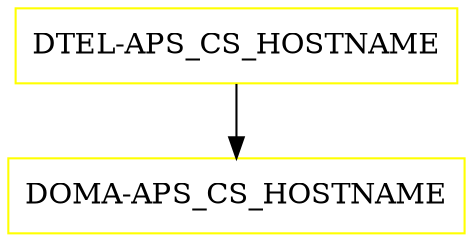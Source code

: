 digraph G {
  "DTEL-APS_CS_HOSTNAME" [shape=box,color=yellow];
  "DOMA-APS_CS_HOSTNAME" [shape=box,color=yellow,URL="./DOMA_APS_CS_HOSTNAME.html"];
  "DTEL-APS_CS_HOSTNAME" -> "DOMA-APS_CS_HOSTNAME";
}
